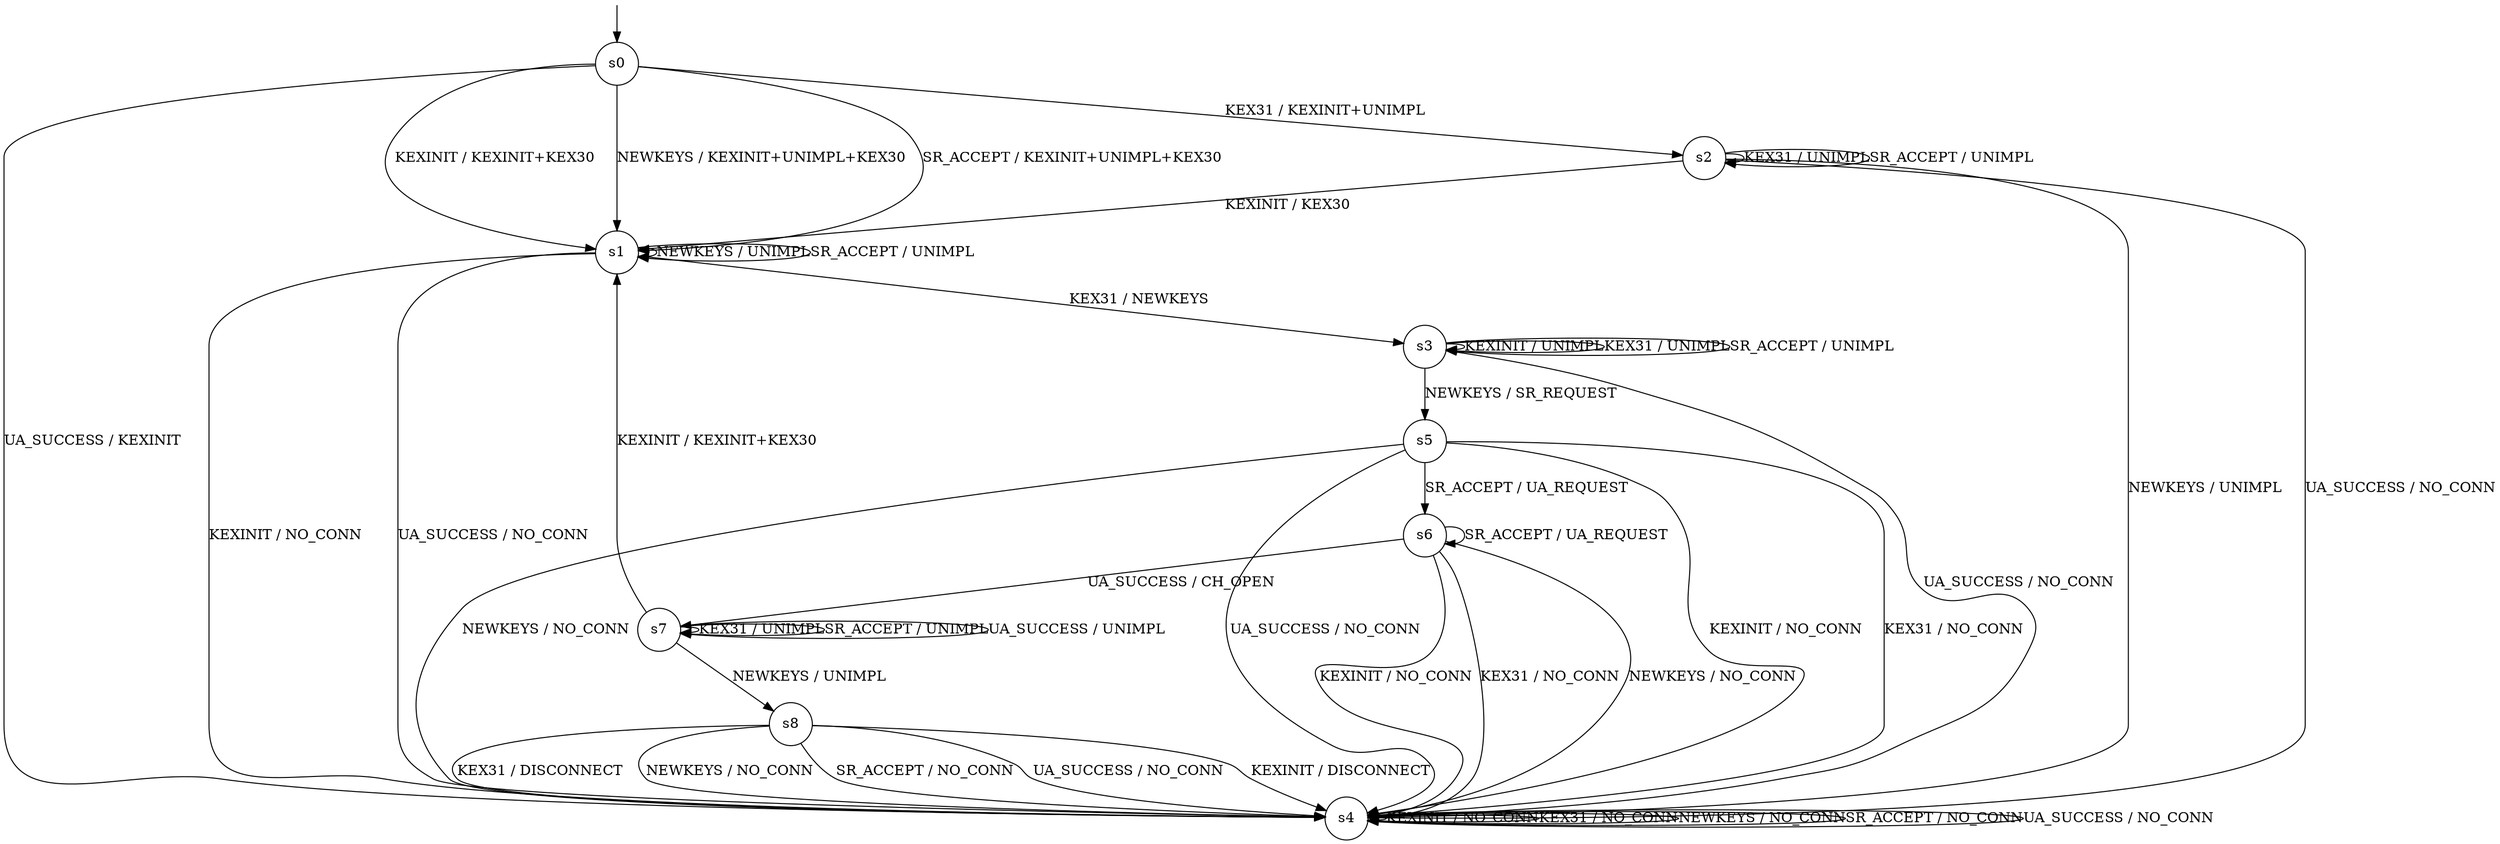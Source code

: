 digraph g {

	s0 [shape="circle" label="s0"];
	s1 [shape="circle" label="s1"];
	s2 [shape="circle" label="s2"];
	s3 [shape="circle" label="s3"];
	s4 [shape="circle" label="s4"];
	s5 [shape="circle" label="s5"];
	s6 [shape="circle" label="s6"];
	s7 [shape="circle" label="s7"];
	s8 [shape="circle" label="s8"];
	s0 -> s1 [label="KEXINIT / KEXINIT+KEX30"];
	s0 -> s2 [label="KEX31 / KEXINIT+UNIMPL"];
	s0 -> s1 [label="NEWKEYS / KEXINIT+UNIMPL+KEX30"];
	s0 -> s1 [label="SR_ACCEPT / KEXINIT+UNIMPL+KEX30"];
	s0 -> s4 [label="UA_SUCCESS / KEXINIT"];
	s1 -> s4 [label="KEXINIT / NO_CONN"];
	s1 -> s3 [label="KEX31 / NEWKEYS"];
	s1 -> s1 [label="NEWKEYS / UNIMPL"];
	s1 -> s1 [label="SR_ACCEPT / UNIMPL"];
	s1 -> s4 [label="UA_SUCCESS / NO_CONN"];
	s2 -> s1 [label="KEXINIT / KEX30"];
	s2 -> s2 [label="KEX31 / UNIMPL"];
	s2 -> s4 [label="NEWKEYS / UNIMPL"];
	s2 -> s2 [label="SR_ACCEPT / UNIMPL"];
	s2 -> s4 [label="UA_SUCCESS / NO_CONN"];
	s3 -> s3 [label="KEXINIT / UNIMPL"];
	s3 -> s3 [label="KEX31 / UNIMPL"];
	s3 -> s5 [label="NEWKEYS / SR_REQUEST"];
	s3 -> s3 [label="SR_ACCEPT / UNIMPL"];
	s3 -> s4 [label="UA_SUCCESS / NO_CONN"];
	s4 -> s4 [label="KEXINIT / NO_CONN"];
	s4 -> s4 [label="KEX31 / NO_CONN"];
	s4 -> s4 [label="NEWKEYS / NO_CONN"];
	s4 -> s4 [label="SR_ACCEPT / NO_CONN"];
	s4 -> s4 [label="UA_SUCCESS / NO_CONN"];
	s5 -> s4 [label="KEXINIT / NO_CONN"];
	s5 -> s4 [label="KEX31 / NO_CONN"];
	s5 -> s4 [label="NEWKEYS / NO_CONN"];
	s5 -> s6 [label="SR_ACCEPT / UA_REQUEST"];
	s5 -> s4 [label="UA_SUCCESS / NO_CONN"];
	s6 -> s4 [label="KEXINIT / NO_CONN"];
	s6 -> s4 [label="KEX31 / NO_CONN"];
	s6 -> s4 [label="NEWKEYS / NO_CONN"];
	s6 -> s6 [label="SR_ACCEPT / UA_REQUEST"];
	s6 -> s7 [label="UA_SUCCESS / CH_OPEN"];
	s7 -> s1 [label="KEXINIT / KEXINIT+KEX30"];
	s7 -> s7 [label="KEX31 / UNIMPL"];
	s7 -> s8 [label="NEWKEYS / UNIMPL"];
	s7 -> s7 [label="SR_ACCEPT / UNIMPL"];
	s7 -> s7 [label="UA_SUCCESS / UNIMPL"];
	s8 -> s4 [label="KEXINIT / DISCONNECT"];
	s8 -> s4 [label="KEX31 / DISCONNECT"];
	s8 -> s4 [label="NEWKEYS / NO_CONN"];
	s8 -> s4 [label="SR_ACCEPT / NO_CONN"];
	s8 -> s4 [label="UA_SUCCESS / NO_CONN"];

__start0 [label="" shape="none" width="0" height="0"];
__start0 -> s0;

}
